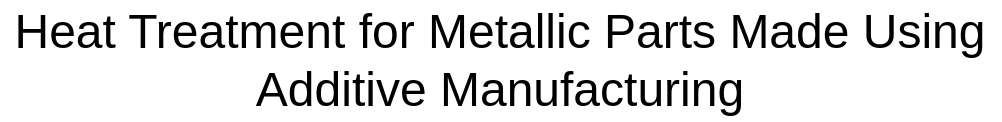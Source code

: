 <mxfile version="27.1.1">
  <diagram name="Page-1" id="Gq7aX3WMDaNbdOvYOWX-">
    <mxGraphModel dx="976" dy="574" grid="1" gridSize="10" guides="1" tooltips="1" connect="1" arrows="1" fold="1" page="1" pageScale="1" pageWidth="850" pageHeight="1100" math="0" shadow="0">
      <root>
        <mxCell id="0" />
        <mxCell id="1" parent="0" />
        <mxCell id="GI2zfPSs0xwctTi4dzz5-1" value="Heat Treatment for Metallic Parts Made Using Additive Manufacturing" style="text;html=1;align=center;verticalAlign=middle;whiteSpace=wrap;rounded=0;fontSize=24;" vertex="1" parent="1">
          <mxGeometry x="175" y="20" width="500" height="60" as="geometry" />
        </mxCell>
      </root>
    </mxGraphModel>
  </diagram>
</mxfile>
